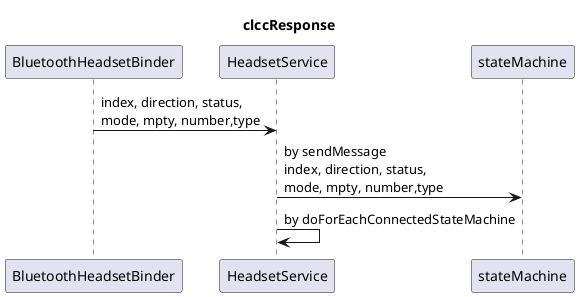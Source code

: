 @startuml

title clccResponse

BluetoothHeadsetBinder -> HeadsetService : index, direction, status, \nmode, mpty, number,type
HeadsetService -> stateMachine : by sendMessage \nindex, direction, status, \nmode, mpty, number,type
HeadsetService -> HeadsetService : by doForEachConnectedStateMachine

@enduml